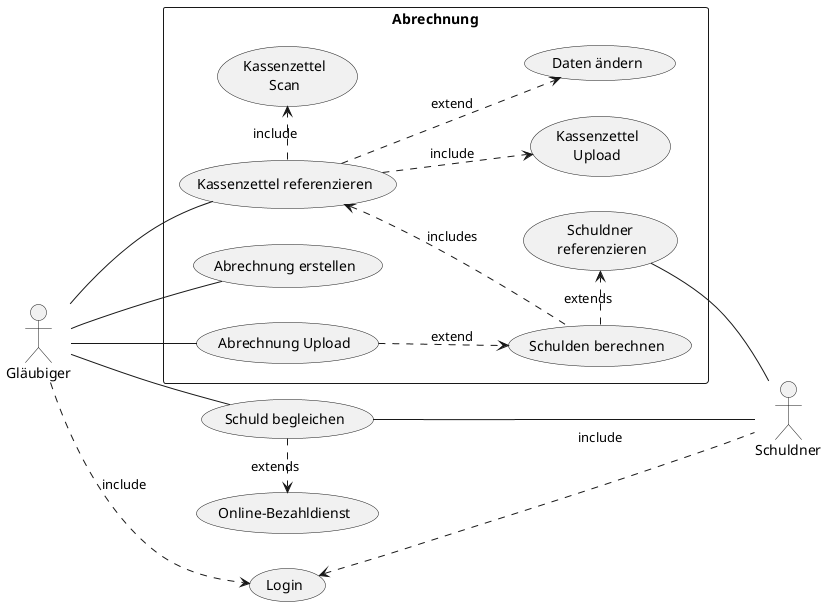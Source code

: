 @startuml
skinparam packageStyle rectangle
actor Gläubiger
actor Schuldner

Gläubiger ..>(Login):include
(Login)<...(Schuldner):include
Gläubiger--(Schuld begleichen)
(Schuld begleichen)-Schuldner
(Schuld begleichen).> (Online-Bezahldienst):extends


rectangle Abrechnung {
left to right direction

Gläubiger--(Abrechnung erstellen)
Gläubiger--(Kassenzettel referenzieren)
    (Kassenzettel referenzieren).> (Kassenzettel\nScan):include
    (Kassenzettel referenzieren)..> (Kassenzettel\nUpload):include
    (Kassenzettel referenzieren)..> (Daten ändern):extend
    (Kassenzettel referenzieren)<..(Schulden berechnen):includes
 Gläubiger--(Abrechnung Upload)
    (Abrechnung Upload)..>(Schulden berechnen):extend
        (Schulden berechnen).>(Schuldner\n referenzieren):extends
            (Schuldner\n referenzieren)--Schuldner
}

@enduml
